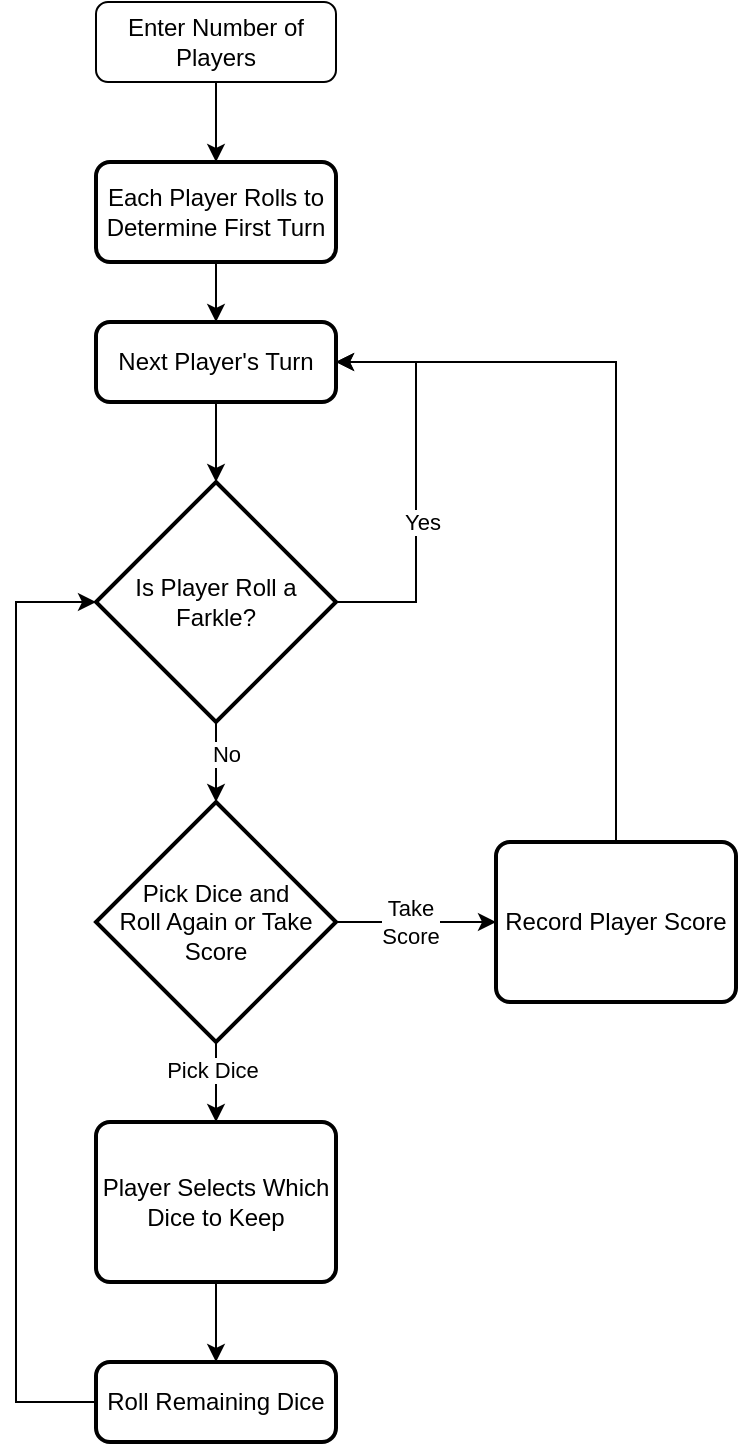 <mxfile version="14.4.4" type="github">
  <diagram id="C5RBs43oDa-KdzZeNtuy" name="Page-1">
    <mxGraphModel dx="652" dy="390" grid="1" gridSize="10" guides="1" tooltips="1" connect="1" arrows="1" fold="1" page="1" pageScale="1" pageWidth="827" pageHeight="1169" math="0" shadow="0">
      <root>
        <mxCell id="WIyWlLk6GJQsqaUBKTNV-0" />
        <mxCell id="WIyWlLk6GJQsqaUBKTNV-1" parent="WIyWlLk6GJQsqaUBKTNV-0" />
        <mxCell id="Cg9Aq9JJxJpLuxlgRxET-7" value="" style="edgeStyle=orthogonalEdgeStyle;rounded=0;orthogonalLoop=1;jettySize=auto;html=1;" edge="1" parent="WIyWlLk6GJQsqaUBKTNV-1" source="WIyWlLk6GJQsqaUBKTNV-3" target="Cg9Aq9JJxJpLuxlgRxET-0">
          <mxGeometry relative="1" as="geometry" />
        </mxCell>
        <mxCell id="WIyWlLk6GJQsqaUBKTNV-3" value="Enter Number of Players" style="rounded=1;whiteSpace=wrap;html=1;fontSize=12;glass=0;strokeWidth=1;shadow=0;" parent="WIyWlLk6GJQsqaUBKTNV-1" vertex="1">
          <mxGeometry x="80" y="40" width="120" height="40" as="geometry" />
        </mxCell>
        <mxCell id="Cg9Aq9JJxJpLuxlgRxET-6" value="" style="edgeStyle=orthogonalEdgeStyle;rounded=0;orthogonalLoop=1;jettySize=auto;html=1;" edge="1" parent="WIyWlLk6GJQsqaUBKTNV-1" source="Cg9Aq9JJxJpLuxlgRxET-0" target="Cg9Aq9JJxJpLuxlgRxET-1">
          <mxGeometry relative="1" as="geometry" />
        </mxCell>
        <mxCell id="Cg9Aq9JJxJpLuxlgRxET-0" value="Each Player Rolls to Determine First Turn" style="rounded=1;whiteSpace=wrap;html=1;absoluteArcSize=1;arcSize=14;strokeWidth=2;" vertex="1" parent="WIyWlLk6GJQsqaUBKTNV-1">
          <mxGeometry x="80" y="120" width="120" height="50" as="geometry" />
        </mxCell>
        <mxCell id="Cg9Aq9JJxJpLuxlgRxET-5" value="" style="edgeStyle=orthogonalEdgeStyle;rounded=0;orthogonalLoop=1;jettySize=auto;html=1;" edge="1" parent="WIyWlLk6GJQsqaUBKTNV-1" source="Cg9Aq9JJxJpLuxlgRxET-1" target="Cg9Aq9JJxJpLuxlgRxET-2">
          <mxGeometry relative="1" as="geometry" />
        </mxCell>
        <mxCell id="Cg9Aq9JJxJpLuxlgRxET-1" value="Next Player&#39;s Turn" style="rounded=1;whiteSpace=wrap;html=1;absoluteArcSize=1;arcSize=14;strokeWidth=2;" vertex="1" parent="WIyWlLk6GJQsqaUBKTNV-1">
          <mxGeometry x="80" y="200" width="120" height="40" as="geometry" />
        </mxCell>
        <mxCell id="Cg9Aq9JJxJpLuxlgRxET-17" style="edgeStyle=orthogonalEdgeStyle;rounded=0;orthogonalLoop=1;jettySize=auto;html=1;exitX=0.5;exitY=1;exitDx=0;exitDy=0;exitPerimeter=0;entryX=0.5;entryY=0;entryDx=0;entryDy=0;entryPerimeter=0;" edge="1" parent="WIyWlLk6GJQsqaUBKTNV-1" source="Cg9Aq9JJxJpLuxlgRxET-2" target="Cg9Aq9JJxJpLuxlgRxET-14">
          <mxGeometry relative="1" as="geometry" />
        </mxCell>
        <mxCell id="Cg9Aq9JJxJpLuxlgRxET-18" value="No" style="edgeLabel;html=1;align=center;verticalAlign=middle;resizable=0;points=[];" vertex="1" connectable="0" parent="Cg9Aq9JJxJpLuxlgRxET-17">
          <mxGeometry x="-0.222" y="5" relative="1" as="geometry">
            <mxPoint as="offset" />
          </mxGeometry>
        </mxCell>
        <mxCell id="Cg9Aq9JJxJpLuxlgRxET-25" style="edgeStyle=orthogonalEdgeStyle;rounded=0;orthogonalLoop=1;jettySize=auto;html=1;exitX=1;exitY=0.5;exitDx=0;exitDy=0;exitPerimeter=0;entryX=1;entryY=0.5;entryDx=0;entryDy=0;" edge="1" parent="WIyWlLk6GJQsqaUBKTNV-1" source="Cg9Aq9JJxJpLuxlgRxET-2" target="Cg9Aq9JJxJpLuxlgRxET-1">
          <mxGeometry relative="1" as="geometry">
            <Array as="points">
              <mxPoint x="240" y="340" />
              <mxPoint x="240" y="220" />
            </Array>
          </mxGeometry>
        </mxCell>
        <mxCell id="Cg9Aq9JJxJpLuxlgRxET-26" value="Yes" style="edgeLabel;html=1;align=center;verticalAlign=middle;resizable=0;points=[];" vertex="1" connectable="0" parent="Cg9Aq9JJxJpLuxlgRxET-25">
          <mxGeometry x="-0.2" y="-3" relative="1" as="geometry">
            <mxPoint as="offset" />
          </mxGeometry>
        </mxCell>
        <mxCell id="Cg9Aq9JJxJpLuxlgRxET-2" value="Is Player Roll a Farkle?" style="strokeWidth=2;html=1;shape=mxgraph.flowchart.decision;whiteSpace=wrap;" vertex="1" parent="WIyWlLk6GJQsqaUBKTNV-1">
          <mxGeometry x="80" y="280" width="120" height="120" as="geometry" />
        </mxCell>
        <mxCell id="Cg9Aq9JJxJpLuxlgRxET-9" style="edgeStyle=orthogonalEdgeStyle;rounded=0;orthogonalLoop=1;jettySize=auto;html=1;exitX=0;exitY=0.5;exitDx=0;exitDy=0;entryX=0;entryY=0.5;entryDx=0;entryDy=0;entryPerimeter=0;" edge="1" parent="WIyWlLk6GJQsqaUBKTNV-1" source="Cg9Aq9JJxJpLuxlgRxET-11" target="Cg9Aq9JJxJpLuxlgRxET-2">
          <mxGeometry relative="1" as="geometry">
            <Array as="points">
              <mxPoint x="40" y="740" />
              <mxPoint x="40" y="340" />
            </Array>
          </mxGeometry>
        </mxCell>
        <mxCell id="Cg9Aq9JJxJpLuxlgRxET-12" value="" style="edgeStyle=orthogonalEdgeStyle;rounded=0;orthogonalLoop=1;jettySize=auto;html=1;" edge="1" parent="WIyWlLk6GJQsqaUBKTNV-1" source="Cg9Aq9JJxJpLuxlgRxET-3" target="Cg9Aq9JJxJpLuxlgRxET-11">
          <mxGeometry relative="1" as="geometry" />
        </mxCell>
        <mxCell id="Cg9Aq9JJxJpLuxlgRxET-3" value="Player Selects Which Dice to Keep" style="rounded=1;whiteSpace=wrap;html=1;absoluteArcSize=1;arcSize=14;strokeWidth=2;" vertex="1" parent="WIyWlLk6GJQsqaUBKTNV-1">
          <mxGeometry x="80" y="600" width="120" height="80" as="geometry" />
        </mxCell>
        <mxCell id="Cg9Aq9JJxJpLuxlgRxET-11" value="Roll Remaining Dice" style="rounded=1;whiteSpace=wrap;html=1;absoluteArcSize=1;arcSize=14;strokeWidth=2;" vertex="1" parent="WIyWlLk6GJQsqaUBKTNV-1">
          <mxGeometry x="80" y="720" width="120" height="40" as="geometry" />
        </mxCell>
        <mxCell id="Cg9Aq9JJxJpLuxlgRxET-19" style="edgeStyle=orthogonalEdgeStyle;rounded=0;orthogonalLoop=1;jettySize=auto;html=1;exitX=0.5;exitY=1;exitDx=0;exitDy=0;exitPerimeter=0;entryX=0.5;entryY=0;entryDx=0;entryDy=0;" edge="1" parent="WIyWlLk6GJQsqaUBKTNV-1" source="Cg9Aq9JJxJpLuxlgRxET-14" target="Cg9Aq9JJxJpLuxlgRxET-3">
          <mxGeometry relative="1" as="geometry" />
        </mxCell>
        <mxCell id="Cg9Aq9JJxJpLuxlgRxET-20" value="Pick Dice" style="edgeLabel;html=1;align=center;verticalAlign=middle;resizable=0;points=[];" vertex="1" connectable="0" parent="Cg9Aq9JJxJpLuxlgRxET-19">
          <mxGeometry x="-0.313" y="-2" relative="1" as="geometry">
            <mxPoint as="offset" />
          </mxGeometry>
        </mxCell>
        <mxCell id="Cg9Aq9JJxJpLuxlgRxET-22" style="edgeStyle=orthogonalEdgeStyle;rounded=0;orthogonalLoop=1;jettySize=auto;html=1;exitX=1;exitY=0.5;exitDx=0;exitDy=0;exitPerimeter=0;entryX=0;entryY=0.5;entryDx=0;entryDy=0;" edge="1" parent="WIyWlLk6GJQsqaUBKTNV-1" source="Cg9Aq9JJxJpLuxlgRxET-14" target="Cg9Aq9JJxJpLuxlgRxET-21">
          <mxGeometry relative="1" as="geometry" />
        </mxCell>
        <mxCell id="Cg9Aq9JJxJpLuxlgRxET-23" value="Take &lt;br&gt;Score" style="edgeLabel;html=1;align=center;verticalAlign=middle;resizable=0;points=[];" vertex="1" connectable="0" parent="Cg9Aq9JJxJpLuxlgRxET-22">
          <mxGeometry x="-0.33" y="2" relative="1" as="geometry">
            <mxPoint x="10" y="2" as="offset" />
          </mxGeometry>
        </mxCell>
        <mxCell id="Cg9Aq9JJxJpLuxlgRxET-14" value="Pick Dice and &lt;br&gt;Roll Again or Take Score" style="strokeWidth=2;html=1;shape=mxgraph.flowchart.decision;whiteSpace=wrap;" vertex="1" parent="WIyWlLk6GJQsqaUBKTNV-1">
          <mxGeometry x="80" y="440" width="120" height="120" as="geometry" />
        </mxCell>
        <mxCell id="Cg9Aq9JJxJpLuxlgRxET-24" style="edgeStyle=orthogonalEdgeStyle;rounded=0;orthogonalLoop=1;jettySize=auto;html=1;exitX=0.5;exitY=0;exitDx=0;exitDy=0;entryX=1;entryY=0.5;entryDx=0;entryDy=0;" edge="1" parent="WIyWlLk6GJQsqaUBKTNV-1" source="Cg9Aq9JJxJpLuxlgRxET-21" target="Cg9Aq9JJxJpLuxlgRxET-1">
          <mxGeometry relative="1" as="geometry" />
        </mxCell>
        <mxCell id="Cg9Aq9JJxJpLuxlgRxET-21" value="Record Player Score" style="rounded=1;whiteSpace=wrap;html=1;absoluteArcSize=1;arcSize=14;strokeWidth=2;" vertex="1" parent="WIyWlLk6GJQsqaUBKTNV-1">
          <mxGeometry x="280" y="460" width="120" height="80" as="geometry" />
        </mxCell>
      </root>
    </mxGraphModel>
  </diagram>
</mxfile>
